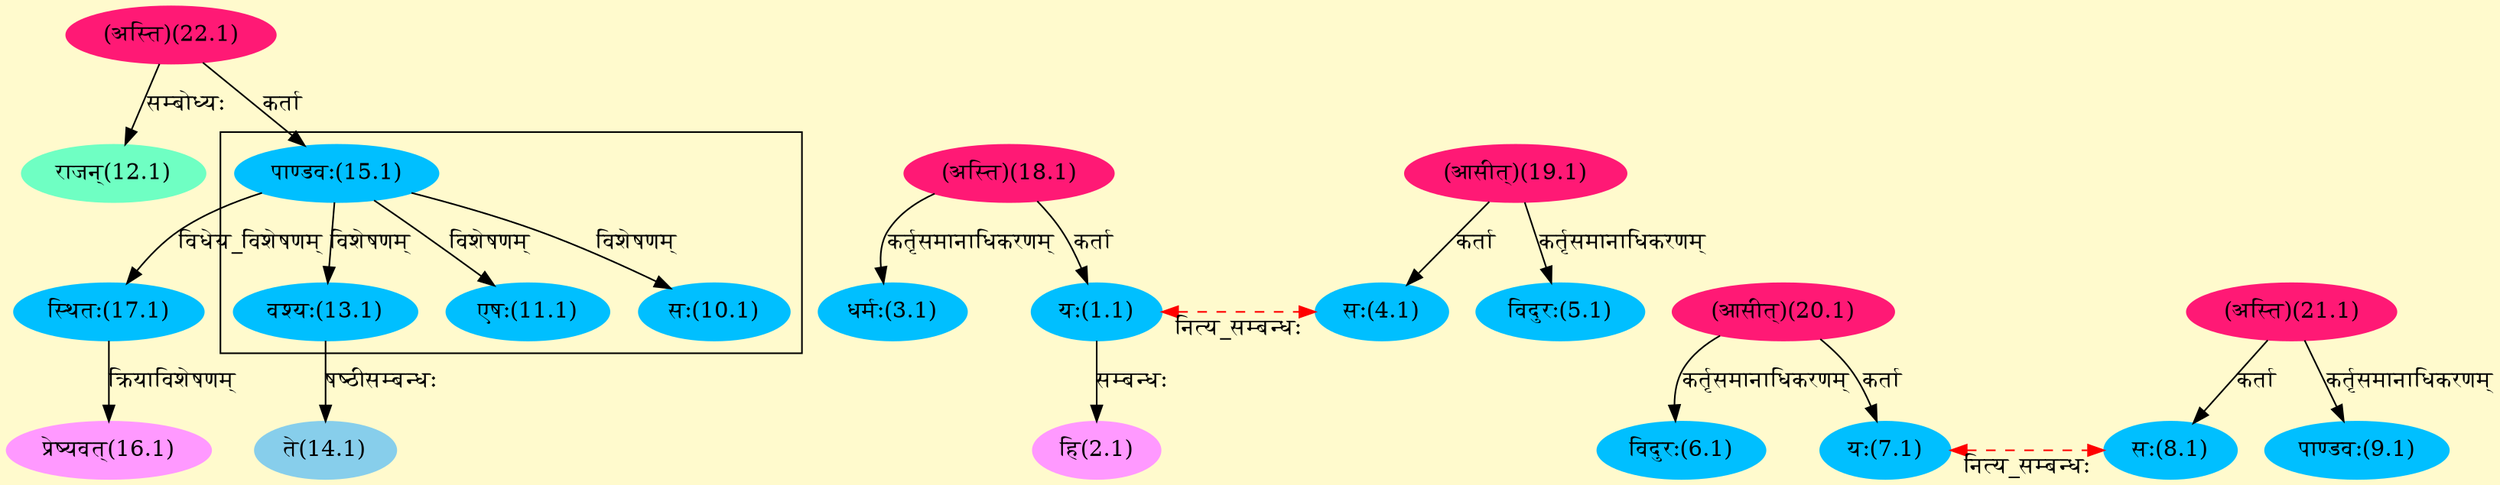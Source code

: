 digraph G{
rankdir=BT;
 compound=true;
 bgcolor="lemonchiffon1";

subgraph cluster_1{
Node10_1 [style=filled, color="#00BFFF" label = "सः(10.1)"]
Node15_1 [style=filled, color="#00BFFF" label = "पाण्डवः(15.1)"]
Node11_1 [style=filled, color="#00BFFF" label = "एषः(11.1)"]
Node13_1 [style=filled, color="#00BFFF" label = "वश्यः(13.1)"]

}
Node1_1 [style=filled, color="#00BFFF" label = "यः(1.1)"]
Node18_1 [style=filled, color="#FF1975" label = "(अस्ति)(18.1)"]
Node4_1 [style=filled, color="#00BFFF" label = "सः(4.1)"]
Node2_1 [style=filled, color="#FF99FF" label = "हि(2.1)"]
Node3_1 [style=filled, color="#00BFFF" label = "धर्मः(3.1)"]
Node19_1 [style=filled, color="#FF1975" label = "(आसीत्)(19.1)"]
Node5_1 [style=filled, color="#00BFFF" label = "विदुरः(5.1)"]
Node6_1 [style=filled, color="#00BFFF" label = "विदुरः(6.1)"]
Node20_1 [style=filled, color="#FF1975" label = "(आसीत्)(20.1)"]
Node7_1 [style=filled, color="#00BFFF" label = "यः(7.1)"]
Node8_1 [style=filled, color="#00BFFF" label = "सः(8.1)"]
Node21_1 [style=filled, color="#FF1975" label = "(अस्ति)(21.1)"]
Node9_1 [style=filled, color="#00BFFF" label = "पाण्डवः(9.1)"]
Node12_1 [style=filled, color="#6FFFC3" label = "राजन्(12.1)"]
Node22_1 [style=filled, color="#FF1975" label = "(अस्ति)(22.1)"]
Node14_1 [style=filled, color="#87CEEB" label = "ते(14.1)"]
Node13_1 [style=filled, color="#00BFFF" label = "वश्यः(13.1)"]
Node15_1 [style=filled, color="#00BFFF" label = "पाण्डवः(15.1)"]
Node16_1 [style=filled, color="#FF99FF" label = "प्रेष्यवत्(16.1)"]
Node17_1 [style=filled, color="#00BFFF" label = "स्थितः(17.1)"]
{rank = same; Node1_1; Node4_1;}
{rank = same; Node7_1; Node8_1;}
/* Start of Relations section */

Node1_1 -> Node18_1 [  label="कर्ता"  dir="back" ]
Node1_1 -> Node4_1 [ style=dashed color="red" label="नित्य_सम्बन्धः"  dir="both" ]
Node2_1 -> Node1_1 [  label="सम्बन्धः"  dir="back" ]
Node3_1 -> Node18_1 [  label="कर्तृसमानाधिकरणम्"  dir="back" ]
Node4_1 -> Node19_1 [  label="कर्ता"  dir="back" ]
Node5_1 -> Node19_1 [  label="कर्तृसमानाधिकरणम्"  dir="back" ]
Node6_1 -> Node20_1 [  label="कर्तृसमानाधिकरणम्"  dir="back" ]
Node7_1 -> Node20_1 [  label="कर्ता"  dir="back" ]
Node7_1 -> Node8_1 [ style=dashed color="red" label="नित्य_सम्बन्धः"  dir="both" ]
Node8_1 -> Node21_1 [  label="कर्ता"  dir="back" ]
Node9_1 -> Node21_1 [  label="कर्तृसमानाधिकरणम्"  dir="back" ]
Node10_1 -> Node15_1 [  label="विशेषणम्"  dir="back" ]
Node11_1 -> Node15_1 [  label="विशेषणम्"  dir="back" ]
Node12_1 -> Node22_1 [  label="सम्बोध्यः"  dir="back" ]
Node13_1 -> Node15_1 [  label="विशेषणम्"  dir="back" ]
Node14_1 -> Node13_1 [  label="षष्ठीसम्बन्धः"  dir="back" ]
Node15_1 -> Node22_1 [  label="कर्ता"  dir="back" ]
Node16_1 -> Node17_1 [  label="क्रियाविशेषणम्"  dir="back" ]
Node17_1 -> Node15_1 [  label="विधेय_विशेषणम्"  dir="back" ]
}

